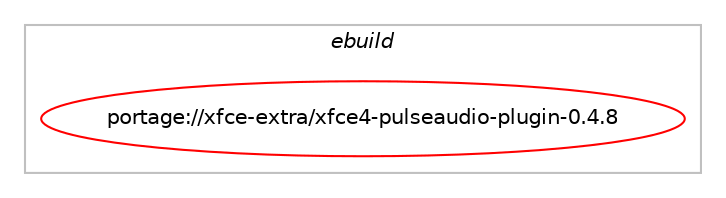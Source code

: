 digraph prolog {

# *************
# Graph options
# *************

newrank=true;
concentrate=true;
compound=true;
graph [rankdir=LR,fontname=Helvetica,fontsize=10,ranksep=1.5];#, ranksep=2.5, nodesep=0.2];
edge  [arrowhead=vee];
node  [fontname=Helvetica,fontsize=10];

# **********
# The ebuild
# **********

subgraph cluster_leftcol {
color=gray;
label=<<i>ebuild</i>>;
id [label="portage://xfce-extra/xfce4-pulseaudio-plugin-0.4.8", color=red, width=4, href="../xfce-extra/xfce4-pulseaudio-plugin-0.4.8.svg"];
}

# ****************
# The dependencies
# ****************

subgraph cluster_midcol {
color=gray;
label=<<i>dependencies</i>>;
subgraph cluster_compile {
fillcolor="#eeeeee";
style=filled;
label=<<i>compile</i>>;
# *** BEGIN UNKNOWN DEPENDENCY TYPE (TODO) ***
# id -> equal(use_conditional_group(positive,keybinder,portage://xfce-extra/xfce4-pulseaudio-plugin-0.4.8,[package_dependency(portage://xfce-extra/xfce4-pulseaudio-plugin-0.4.8,install,no,dev-libs,keybinder,none,[,,],[slot(3)],[])]))
# *** END UNKNOWN DEPENDENCY TYPE (TODO) ***

# *** BEGIN UNKNOWN DEPENDENCY TYPE (TODO) ***
# id -> equal(use_conditional_group(positive,libcanberra,portage://xfce-extra/xfce4-pulseaudio-plugin-0.4.8,[package_dependency(portage://xfce-extra/xfce4-pulseaudio-plugin-0.4.8,install,no,media-libs,libcanberra,none,[,,],[],[])]))
# *** END UNKNOWN DEPENDENCY TYPE (TODO) ***

# *** BEGIN UNKNOWN DEPENDENCY TYPE (TODO) ***
# id -> equal(use_conditional_group(positive,libnotify,portage://xfce-extra/xfce4-pulseaudio-plugin-0.4.8,[package_dependency(portage://xfce-extra/xfce4-pulseaudio-plugin-0.4.8,install,no,x11-libs,libnotify,none,[,,],[],[])]))
# *** END UNKNOWN DEPENDENCY TYPE (TODO) ***

# *** BEGIN UNKNOWN DEPENDENCY TYPE (TODO) ***
# id -> equal(use_conditional_group(positive,libxfce4windowing,portage://xfce-extra/xfce4-pulseaudio-plugin-0.4.8,[package_dependency(portage://xfce-extra/xfce4-pulseaudio-plugin-0.4.8,install,no,xfce-base,libxfce4windowing,none,[,,],any_same_slot,[])]))
# *** END UNKNOWN DEPENDENCY TYPE (TODO) ***

# *** BEGIN UNKNOWN DEPENDENCY TYPE (TODO) ***
# id -> equal(use_conditional_group(positive,wnck,portage://xfce-extra/xfce4-pulseaudio-plugin-0.4.8,[package_dependency(portage://xfce-extra/xfce4-pulseaudio-plugin-0.4.8,install,no,x11-libs,libwnck,none,[,,],[slot(3)],[])]))
# *** END UNKNOWN DEPENDENCY TYPE (TODO) ***

# *** BEGIN UNKNOWN DEPENDENCY TYPE (TODO) ***
# id -> equal(package_dependency(portage://xfce-extra/xfce4-pulseaudio-plugin-0.4.8,install,no,dev-libs,glib,greaterequal,[2.44.0,,,2.44.0],[],[]))
# *** END UNKNOWN DEPENDENCY TYPE (TODO) ***

# *** BEGIN UNKNOWN DEPENDENCY TYPE (TODO) ***
# id -> equal(package_dependency(portage://xfce-extra/xfce4-pulseaudio-plugin-0.4.8,install,no,media-libs,libpulse,none,[,,],any_same_slot,[use(enable(glib),none)]))
# *** END UNKNOWN DEPENDENCY TYPE (TODO) ***

# *** BEGIN UNKNOWN DEPENDENCY TYPE (TODO) ***
# id -> equal(package_dependency(portage://xfce-extra/xfce4-pulseaudio-plugin-0.4.8,install,no,x11-libs,gtk+,greaterequal,[3.20.0,,,3.20.0],[slot(3)],[]))
# *** END UNKNOWN DEPENDENCY TYPE (TODO) ***

# *** BEGIN UNKNOWN DEPENDENCY TYPE (TODO) ***
# id -> equal(package_dependency(portage://xfce-extra/xfce4-pulseaudio-plugin-0.4.8,install,no,xfce-base,exo,greaterequal,[0.11,,,0.11],any_same_slot,[]))
# *** END UNKNOWN DEPENDENCY TYPE (TODO) ***

# *** BEGIN UNKNOWN DEPENDENCY TYPE (TODO) ***
# id -> equal(package_dependency(portage://xfce-extra/xfce4-pulseaudio-plugin-0.4.8,install,no,xfce-base,libxfce4ui,greaterequal,[4.11.0,,,4.11.0],any_same_slot,[use(enable(gtk3),positive)]))
# *** END UNKNOWN DEPENDENCY TYPE (TODO) ***

# *** BEGIN UNKNOWN DEPENDENCY TYPE (TODO) ***
# id -> equal(package_dependency(portage://xfce-extra/xfce4-pulseaudio-plugin-0.4.8,install,no,xfce-base,libxfce4util,greaterequal,[4.9.0,,,4.9.0],any_same_slot,[]))
# *** END UNKNOWN DEPENDENCY TYPE (TODO) ***

# *** BEGIN UNKNOWN DEPENDENCY TYPE (TODO) ***
# id -> equal(package_dependency(portage://xfce-extra/xfce4-pulseaudio-plugin-0.4.8,install,no,xfce-base,xfce4-panel,greaterequal,[4.11.0,,,4.11.0],any_same_slot,[]))
# *** END UNKNOWN DEPENDENCY TYPE (TODO) ***

# *** BEGIN UNKNOWN DEPENDENCY TYPE (TODO) ***
# id -> equal(package_dependency(portage://xfce-extra/xfce4-pulseaudio-plugin-0.4.8,install,no,xfce-base,xfconf,greaterequal,[4.6.0,,,4.6.0],any_same_slot,[]))
# *** END UNKNOWN DEPENDENCY TYPE (TODO) ***

}
subgraph cluster_compileandrun {
fillcolor="#eeeeee";
style=filled;
label=<<i>compile and run</i>>;
}
subgraph cluster_run {
fillcolor="#eeeeee";
style=filled;
label=<<i>run</i>>;
# *** BEGIN UNKNOWN DEPENDENCY TYPE (TODO) ***
# id -> equal(use_conditional_group(positive,keybinder,portage://xfce-extra/xfce4-pulseaudio-plugin-0.4.8,[package_dependency(portage://xfce-extra/xfce4-pulseaudio-plugin-0.4.8,run,no,dev-libs,keybinder,none,[,,],[slot(3)],[])]))
# *** END UNKNOWN DEPENDENCY TYPE (TODO) ***

# *** BEGIN UNKNOWN DEPENDENCY TYPE (TODO) ***
# id -> equal(use_conditional_group(positive,libcanberra,portage://xfce-extra/xfce4-pulseaudio-plugin-0.4.8,[package_dependency(portage://xfce-extra/xfce4-pulseaudio-plugin-0.4.8,run,no,media-libs,libcanberra,none,[,,],[],[])]))
# *** END UNKNOWN DEPENDENCY TYPE (TODO) ***

# *** BEGIN UNKNOWN DEPENDENCY TYPE (TODO) ***
# id -> equal(use_conditional_group(positive,libnotify,portage://xfce-extra/xfce4-pulseaudio-plugin-0.4.8,[package_dependency(portage://xfce-extra/xfce4-pulseaudio-plugin-0.4.8,run,no,x11-libs,libnotify,none,[,,],[],[])]))
# *** END UNKNOWN DEPENDENCY TYPE (TODO) ***

# *** BEGIN UNKNOWN DEPENDENCY TYPE (TODO) ***
# id -> equal(use_conditional_group(positive,libxfce4windowing,portage://xfce-extra/xfce4-pulseaudio-plugin-0.4.8,[package_dependency(portage://xfce-extra/xfce4-pulseaudio-plugin-0.4.8,run,no,xfce-base,libxfce4windowing,none,[,,],any_same_slot,[])]))
# *** END UNKNOWN DEPENDENCY TYPE (TODO) ***

# *** BEGIN UNKNOWN DEPENDENCY TYPE (TODO) ***
# id -> equal(use_conditional_group(positive,wnck,portage://xfce-extra/xfce4-pulseaudio-plugin-0.4.8,[package_dependency(portage://xfce-extra/xfce4-pulseaudio-plugin-0.4.8,run,no,x11-libs,libwnck,none,[,,],[slot(3)],[])]))
# *** END UNKNOWN DEPENDENCY TYPE (TODO) ***

# *** BEGIN UNKNOWN DEPENDENCY TYPE (TODO) ***
# id -> equal(package_dependency(portage://xfce-extra/xfce4-pulseaudio-plugin-0.4.8,run,no,dev-libs,glib,greaterequal,[2.44.0,,,2.44.0],[],[]))
# *** END UNKNOWN DEPENDENCY TYPE (TODO) ***

# *** BEGIN UNKNOWN DEPENDENCY TYPE (TODO) ***
# id -> equal(package_dependency(portage://xfce-extra/xfce4-pulseaudio-plugin-0.4.8,run,no,media-libs,libpulse,none,[,,],any_same_slot,[use(enable(glib),none)]))
# *** END UNKNOWN DEPENDENCY TYPE (TODO) ***

# *** BEGIN UNKNOWN DEPENDENCY TYPE (TODO) ***
# id -> equal(package_dependency(portage://xfce-extra/xfce4-pulseaudio-plugin-0.4.8,run,no,x11-libs,gtk+,greaterequal,[3.20.0,,,3.20.0],[slot(3)],[]))
# *** END UNKNOWN DEPENDENCY TYPE (TODO) ***

# *** BEGIN UNKNOWN DEPENDENCY TYPE (TODO) ***
# id -> equal(package_dependency(portage://xfce-extra/xfce4-pulseaudio-plugin-0.4.8,run,no,xfce-base,exo,greaterequal,[0.11,,,0.11],any_same_slot,[]))
# *** END UNKNOWN DEPENDENCY TYPE (TODO) ***

# *** BEGIN UNKNOWN DEPENDENCY TYPE (TODO) ***
# id -> equal(package_dependency(portage://xfce-extra/xfce4-pulseaudio-plugin-0.4.8,run,no,xfce-base,libxfce4ui,greaterequal,[4.11.0,,,4.11.0],any_same_slot,[use(enable(gtk3),positive)]))
# *** END UNKNOWN DEPENDENCY TYPE (TODO) ***

# *** BEGIN UNKNOWN DEPENDENCY TYPE (TODO) ***
# id -> equal(package_dependency(portage://xfce-extra/xfce4-pulseaudio-plugin-0.4.8,run,no,xfce-base,libxfce4util,greaterequal,[4.9.0,,,4.9.0],any_same_slot,[]))
# *** END UNKNOWN DEPENDENCY TYPE (TODO) ***

# *** BEGIN UNKNOWN DEPENDENCY TYPE (TODO) ***
# id -> equal(package_dependency(portage://xfce-extra/xfce4-pulseaudio-plugin-0.4.8,run,no,xfce-base,xfce4-panel,greaterequal,[4.11.0,,,4.11.0],any_same_slot,[]))
# *** END UNKNOWN DEPENDENCY TYPE (TODO) ***

# *** BEGIN UNKNOWN DEPENDENCY TYPE (TODO) ***
# id -> equal(package_dependency(portage://xfce-extra/xfce4-pulseaudio-plugin-0.4.8,run,no,xfce-base,xfconf,greaterequal,[4.6.0,,,4.6.0],any_same_slot,[]))
# *** END UNKNOWN DEPENDENCY TYPE (TODO) ***

}
}

# **************
# The candidates
# **************

subgraph cluster_choices {
rank=same;
color=gray;
label=<<i>candidates</i>>;

}

}
